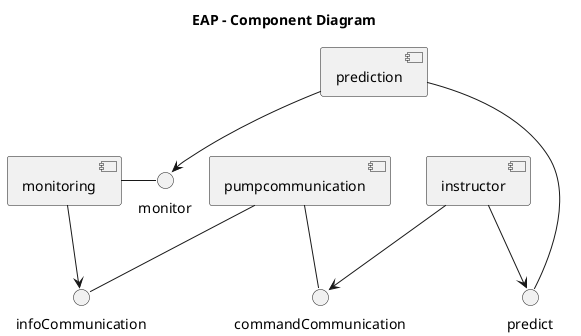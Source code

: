 @startuml

title EAP - Component Diagram

[instructor]
[pumpcommunication] -- infoCommunication
[pumpcommunication] -- commandCommunication
[monitoring] - monitor
[prediction] - predict


[monitoring] --> infoCommunication
[prediction] --> monitor
[instructor] --> predict
[instructor] --> commandCommunication

@enduml
